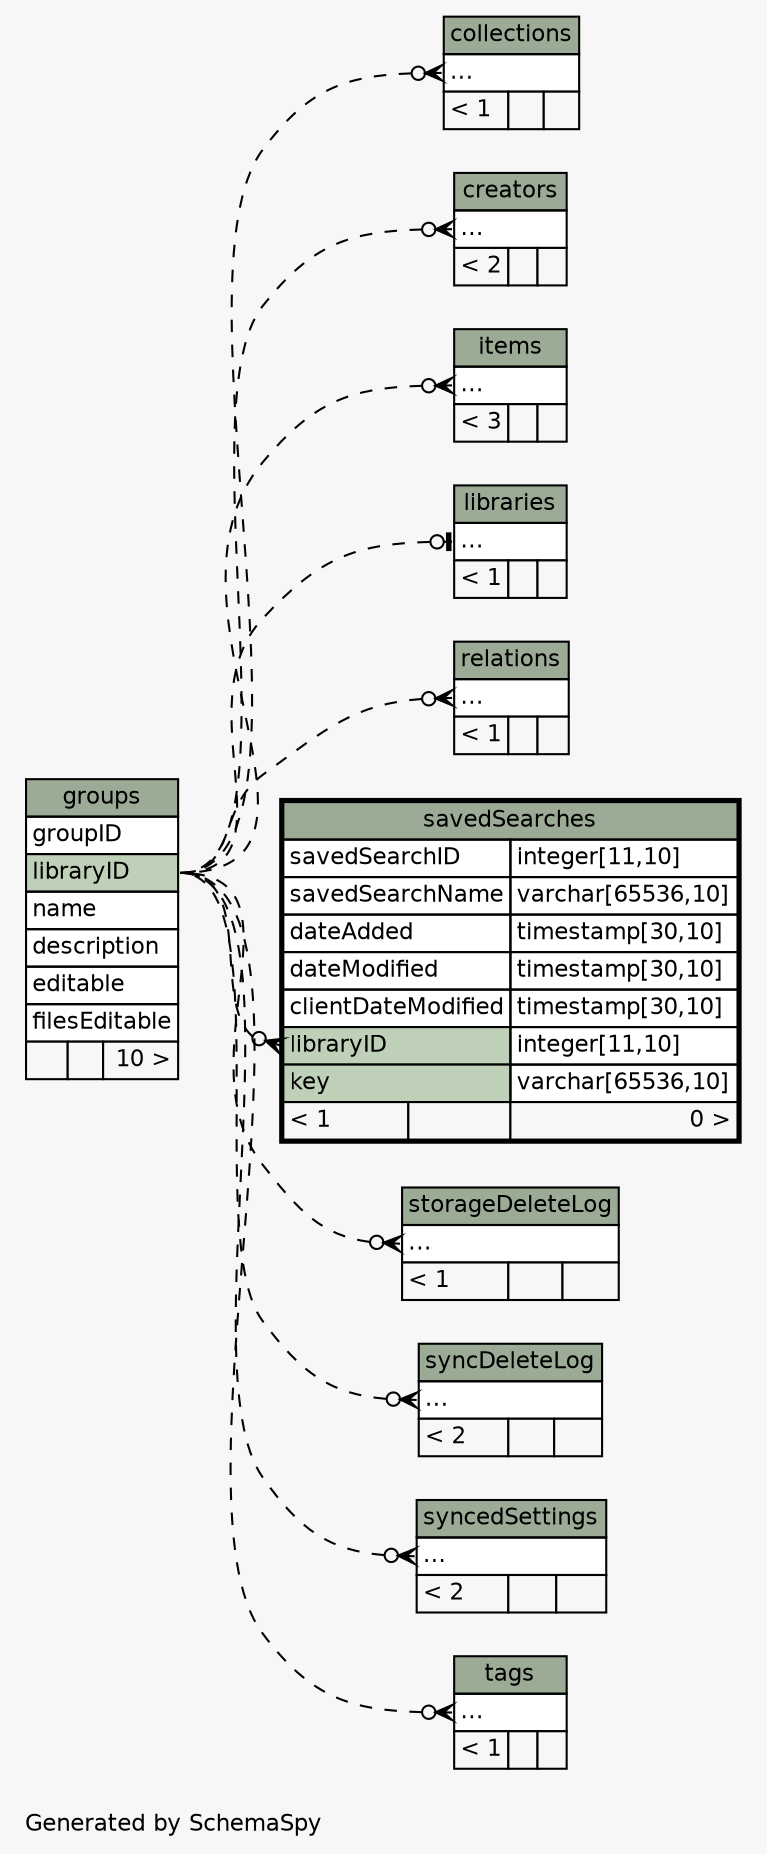 // dot 2.34.0 on Linux 3.11.6-1-ARCH
// SchemaSpy rev 590
digraph "impliedTwoDegreesRelationshipsDiagram" {
  graph [
    rankdir="RL"
    bgcolor="#f7f7f7"
    label="\nGenerated by SchemaSpy"
    labeljust="l"
    nodesep="0.18"
    ranksep="0.46"
    fontname="Helvetica"
    fontsize="11"
  ];
  node [
    fontname="Helvetica"
    fontsize="11"
    shape="plaintext"
  ];
  edge [
    arrowsize="0.8"
  ];
  "collections":"elipses":w -> "groups":"libraryID":e [arrowhead=none dir=back arrowtail=crowodot style=dashed];
  "creators":"elipses":w -> "groups":"libraryID":e [arrowhead=none dir=back arrowtail=crowodot style=dashed];
  "items":"elipses":w -> "groups":"libraryID":e [arrowhead=none dir=back arrowtail=crowodot style=dashed];
  "libraries":"elipses":w -> "groups":"libraryID":e [arrowhead=none dir=back arrowtail=teeodot style=dashed];
  "relations":"elipses":w -> "groups":"libraryID":e [arrowhead=none dir=back arrowtail=crowodot style=dashed];
  "savedSearches":"libraryID":w -> "groups":"libraryID":e [arrowhead=none dir=back arrowtail=crowodot style=dashed];
  "storageDeleteLog":"elipses":w -> "groups":"libraryID":e [arrowhead=none dir=back arrowtail=crowodot style=dashed];
  "syncDeleteLog":"elipses":w -> "groups":"libraryID":e [arrowhead=none dir=back arrowtail=crowodot style=dashed];
  "syncedSettings":"elipses":w -> "groups":"libraryID":e [arrowhead=none dir=back arrowtail=crowodot style=dashed];
  "tags":"elipses":w -> "groups":"libraryID":e [arrowhead=none dir=back arrowtail=crowodot style=dashed];
  "collections" [
    label=<
    <TABLE BORDER="0" CELLBORDER="1" CELLSPACING="0" BGCOLOR="#ffffff">
      <TR><TD COLSPAN="3" BGCOLOR="#9bab96" ALIGN="CENTER">collections</TD></TR>
      <TR><TD PORT="elipses" COLSPAN="3" ALIGN="LEFT">...</TD></TR>
      <TR><TD ALIGN="LEFT" BGCOLOR="#f7f7f7">&lt; 1</TD><TD ALIGN="RIGHT" BGCOLOR="#f7f7f7">  </TD><TD ALIGN="RIGHT" BGCOLOR="#f7f7f7">  </TD></TR>
    </TABLE>>
    URL="collections.html"
    tooltip="collections"
  ];
  "creators" [
    label=<
    <TABLE BORDER="0" CELLBORDER="1" CELLSPACING="0" BGCOLOR="#ffffff">
      <TR><TD COLSPAN="3" BGCOLOR="#9bab96" ALIGN="CENTER">creators</TD></TR>
      <TR><TD PORT="elipses" COLSPAN="3" ALIGN="LEFT">...</TD></TR>
      <TR><TD ALIGN="LEFT" BGCOLOR="#f7f7f7">&lt; 2</TD><TD ALIGN="RIGHT" BGCOLOR="#f7f7f7">  </TD><TD ALIGN="RIGHT" BGCOLOR="#f7f7f7">  </TD></TR>
    </TABLE>>
    URL="creators.html"
    tooltip="creators"
  ];
  "groups" [
    label=<
    <TABLE BORDER="0" CELLBORDER="1" CELLSPACING="0" BGCOLOR="#ffffff">
      <TR><TD COLSPAN="3" BGCOLOR="#9bab96" ALIGN="CENTER">groups</TD></TR>
      <TR><TD PORT="groupID" COLSPAN="3" ALIGN="LEFT">groupID</TD></TR>
      <TR><TD PORT="libraryID" COLSPAN="3" BGCOLOR="#bed1b8" ALIGN="LEFT">libraryID</TD></TR>
      <TR><TD PORT="name" COLSPAN="3" ALIGN="LEFT">name</TD></TR>
      <TR><TD PORT="description" COLSPAN="3" ALIGN="LEFT">description</TD></TR>
      <TR><TD PORT="editable" COLSPAN="3" ALIGN="LEFT">editable</TD></TR>
      <TR><TD PORT="filesEditable" COLSPAN="3" ALIGN="LEFT">filesEditable</TD></TR>
      <TR><TD ALIGN="LEFT" BGCOLOR="#f7f7f7">  </TD><TD ALIGN="RIGHT" BGCOLOR="#f7f7f7">  </TD><TD ALIGN="RIGHT" BGCOLOR="#f7f7f7">10 &gt;</TD></TR>
    </TABLE>>
    URL="groups.html"
    tooltip="groups"
  ];
  "items" [
    label=<
    <TABLE BORDER="0" CELLBORDER="1" CELLSPACING="0" BGCOLOR="#ffffff">
      <TR><TD COLSPAN="3" BGCOLOR="#9bab96" ALIGN="CENTER">items</TD></TR>
      <TR><TD PORT="elipses" COLSPAN="3" ALIGN="LEFT">...</TD></TR>
      <TR><TD ALIGN="LEFT" BGCOLOR="#f7f7f7">&lt; 3</TD><TD ALIGN="RIGHT" BGCOLOR="#f7f7f7">  </TD><TD ALIGN="RIGHT" BGCOLOR="#f7f7f7">  </TD></TR>
    </TABLE>>
    URL="items.html"
    tooltip="items"
  ];
  "libraries" [
    label=<
    <TABLE BORDER="0" CELLBORDER="1" CELLSPACING="0" BGCOLOR="#ffffff">
      <TR><TD COLSPAN="3" BGCOLOR="#9bab96" ALIGN="CENTER">libraries</TD></TR>
      <TR><TD PORT="elipses" COLSPAN="3" ALIGN="LEFT">...</TD></TR>
      <TR><TD ALIGN="LEFT" BGCOLOR="#f7f7f7">&lt; 1</TD><TD ALIGN="RIGHT" BGCOLOR="#f7f7f7">  </TD><TD ALIGN="RIGHT" BGCOLOR="#f7f7f7">  </TD></TR>
    </TABLE>>
    URL="libraries.html"
    tooltip="libraries"
  ];
  "relations" [
    label=<
    <TABLE BORDER="0" CELLBORDER="1" CELLSPACING="0" BGCOLOR="#ffffff">
      <TR><TD COLSPAN="3" BGCOLOR="#9bab96" ALIGN="CENTER">relations</TD></TR>
      <TR><TD PORT="elipses" COLSPAN="3" ALIGN="LEFT">...</TD></TR>
      <TR><TD ALIGN="LEFT" BGCOLOR="#f7f7f7">&lt; 1</TD><TD ALIGN="RIGHT" BGCOLOR="#f7f7f7">  </TD><TD ALIGN="RIGHT" BGCOLOR="#f7f7f7">  </TD></TR>
    </TABLE>>
    URL="relations.html"
    tooltip="relations"
  ];
  "savedSearches" [
    label=<
    <TABLE BORDER="2" CELLBORDER="1" CELLSPACING="0" BGCOLOR="#ffffff">
      <TR><TD COLSPAN="3" BGCOLOR="#9bab96" ALIGN="CENTER">savedSearches</TD></TR>
      <TR><TD PORT="savedSearchID" COLSPAN="2" ALIGN="LEFT">savedSearchID</TD><TD PORT="savedSearchID.type" ALIGN="LEFT">integer[11,10]</TD></TR>
      <TR><TD PORT="savedSearchName" COLSPAN="2" ALIGN="LEFT">savedSearchName</TD><TD PORT="savedSearchName.type" ALIGN="LEFT">varchar[65536,10]</TD></TR>
      <TR><TD PORT="dateAdded" COLSPAN="2" ALIGN="LEFT">dateAdded</TD><TD PORT="dateAdded.type" ALIGN="LEFT">timestamp[30,10]</TD></TR>
      <TR><TD PORT="dateModified" COLSPAN="2" ALIGN="LEFT">dateModified</TD><TD PORT="dateModified.type" ALIGN="LEFT">timestamp[30,10]</TD></TR>
      <TR><TD PORT="clientDateModified" COLSPAN="2" ALIGN="LEFT">clientDateModified</TD><TD PORT="clientDateModified.type" ALIGN="LEFT">timestamp[30,10]</TD></TR>
      <TR><TD PORT="libraryID" COLSPAN="2" BGCOLOR="#bed1b8" ALIGN="LEFT">libraryID</TD><TD PORT="libraryID.type" ALIGN="LEFT">integer[11,10]</TD></TR>
      <TR><TD PORT="key" COLSPAN="2" BGCOLOR="#bed1b8" ALIGN="LEFT">key</TD><TD PORT="key.type" ALIGN="LEFT">varchar[65536,10]</TD></TR>
      <TR><TD ALIGN="LEFT" BGCOLOR="#f7f7f7">&lt; 1</TD><TD ALIGN="RIGHT" BGCOLOR="#f7f7f7">  </TD><TD ALIGN="RIGHT" BGCOLOR="#f7f7f7">0 &gt;</TD></TR>
    </TABLE>>
    URL="savedSearches.html"
    tooltip="savedSearches"
  ];
  "storageDeleteLog" [
    label=<
    <TABLE BORDER="0" CELLBORDER="1" CELLSPACING="0" BGCOLOR="#ffffff">
      <TR><TD COLSPAN="3" BGCOLOR="#9bab96" ALIGN="CENTER">storageDeleteLog</TD></TR>
      <TR><TD PORT="elipses" COLSPAN="3" ALIGN="LEFT">...</TD></TR>
      <TR><TD ALIGN="LEFT" BGCOLOR="#f7f7f7">&lt; 1</TD><TD ALIGN="RIGHT" BGCOLOR="#f7f7f7">  </TD><TD ALIGN="RIGHT" BGCOLOR="#f7f7f7">  </TD></TR>
    </TABLE>>
    URL="storageDeleteLog.html"
    tooltip="storageDeleteLog"
  ];
  "syncDeleteLog" [
    label=<
    <TABLE BORDER="0" CELLBORDER="1" CELLSPACING="0" BGCOLOR="#ffffff">
      <TR><TD COLSPAN="3" BGCOLOR="#9bab96" ALIGN="CENTER">syncDeleteLog</TD></TR>
      <TR><TD PORT="elipses" COLSPAN="3" ALIGN="LEFT">...</TD></TR>
      <TR><TD ALIGN="LEFT" BGCOLOR="#f7f7f7">&lt; 2</TD><TD ALIGN="RIGHT" BGCOLOR="#f7f7f7">  </TD><TD ALIGN="RIGHT" BGCOLOR="#f7f7f7">  </TD></TR>
    </TABLE>>
    URL="syncDeleteLog.html"
    tooltip="syncDeleteLog"
  ];
  "syncedSettings" [
    label=<
    <TABLE BORDER="0" CELLBORDER="1" CELLSPACING="0" BGCOLOR="#ffffff">
      <TR><TD COLSPAN="3" BGCOLOR="#9bab96" ALIGN="CENTER">syncedSettings</TD></TR>
      <TR><TD PORT="elipses" COLSPAN="3" ALIGN="LEFT">...</TD></TR>
      <TR><TD ALIGN="LEFT" BGCOLOR="#f7f7f7">&lt; 2</TD><TD ALIGN="RIGHT" BGCOLOR="#f7f7f7">  </TD><TD ALIGN="RIGHT" BGCOLOR="#f7f7f7">  </TD></TR>
    </TABLE>>
    URL="syncedSettings.html"
    tooltip="syncedSettings"
  ];
  "tags" [
    label=<
    <TABLE BORDER="0" CELLBORDER="1" CELLSPACING="0" BGCOLOR="#ffffff">
      <TR><TD COLSPAN="3" BGCOLOR="#9bab96" ALIGN="CENTER">tags</TD></TR>
      <TR><TD PORT="elipses" COLSPAN="3" ALIGN="LEFT">...</TD></TR>
      <TR><TD ALIGN="LEFT" BGCOLOR="#f7f7f7">&lt; 1</TD><TD ALIGN="RIGHT" BGCOLOR="#f7f7f7">  </TD><TD ALIGN="RIGHT" BGCOLOR="#f7f7f7">  </TD></TR>
    </TABLE>>
    URL="tags.html"
    tooltip="tags"
  ];
}
